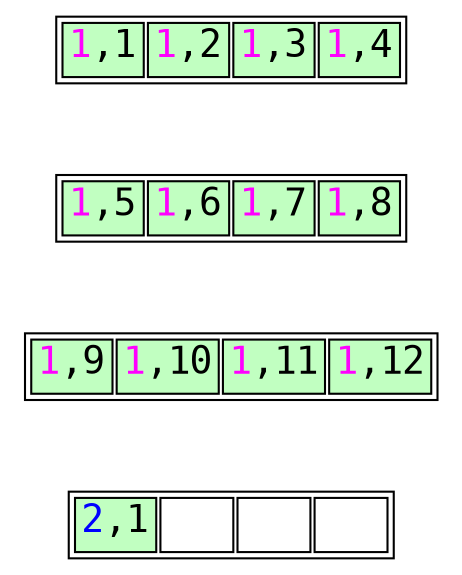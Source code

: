 // Example B-Tree graph
//
// Breadth-first order
//
// Start from root, go left to right
//
// Workflow:
//
// $ dot -T svg btree.dot -o btree.svg;

digraph nbtree {
graph [fontname = "monospace"];
node [shape = none,height=.1,fontname = "monospace",fontsize=18];
// Level 0 (leaf level)
leafnode_2[ label=<<table width="140">
                    <tr>
                        <td bgcolor='darkseagreen1' port="t2" width="35"><font color="magenta">1</font>,1</td>
                        <td bgcolor='darkseagreen1' port="t3" width="35"><font color="magenta">1</font>,2</td>
                        <td bgcolor='darkseagreen1' port="t4" width="35"><font color="magenta">1</font>,3</td>
                        <td bgcolor='darkseagreen1' port="t4" width="35"><font color="magenta">1</font>,4</td>
                    </tr>
                </table>
               >
        ];
edge[style=invis];
"leafnode_2" -> "leafnode_3"
leafnode_3[ label=<<table width="140">
                    <tr>
                        <td bgcolor='darkseagreen1' port="t4" width="35"><font color="magenta">1</font>,5</td>
                        <td bgcolor='darkseagreen1' port="t4" width="35"><font color="magenta">1</font>,6</td>
                        <td bgcolor='darkseagreen1' port="t4" width="35"><font color="magenta">1</font>,7</td>
                        <td bgcolor='darkseagreen1' port="t4" width="35"><font color="magenta">1</font>,8</td>
                    </tr>
                </table>
               >
        ];
edge[style=invis];
"leafnode_3" -> "leafnode_4"
leafnode_4[ label=<<table width="140">
                    <tr>
                        <td bgcolor='darkseagreen1' port="t4" width="35"><font color="magenta">1</font>,9</td>
                        <td bgcolor='darkseagreen1' port="t4" width="35"><font color="magenta">1</font>,10</td>
                        <td bgcolor='darkseagreen1' port="t4" width="35"><font color="magenta">1</font>,11</td>
                        <td bgcolor='darkseagreen1' port="t4" width="35"><font color="magenta">1</font>,12</td>
                    </tr>
                </table>
               >
        ];
edge[style=invis];
"leafnode_4" -> "leafnode_5"
leafnode_5[ label=<<table width="140">
                    <tr>
                        <td bgcolor='darkseagreen1' port="t4" width="35"><font color="blue">2</font>,1</td>
                        <td bgcolor='white' port="t3" width="35"></td>
                        <td bgcolor='white' port="t3" width="35"></td>
                        <td bgcolor='white' port="t3" width="35"></td>
                    </tr>
                </table>
               >
        ];
//Force alignment from root to internal to leaf levels:
//edge[style=invis];
//"rootnode":d1 -> "leafnode_2":t2
}
